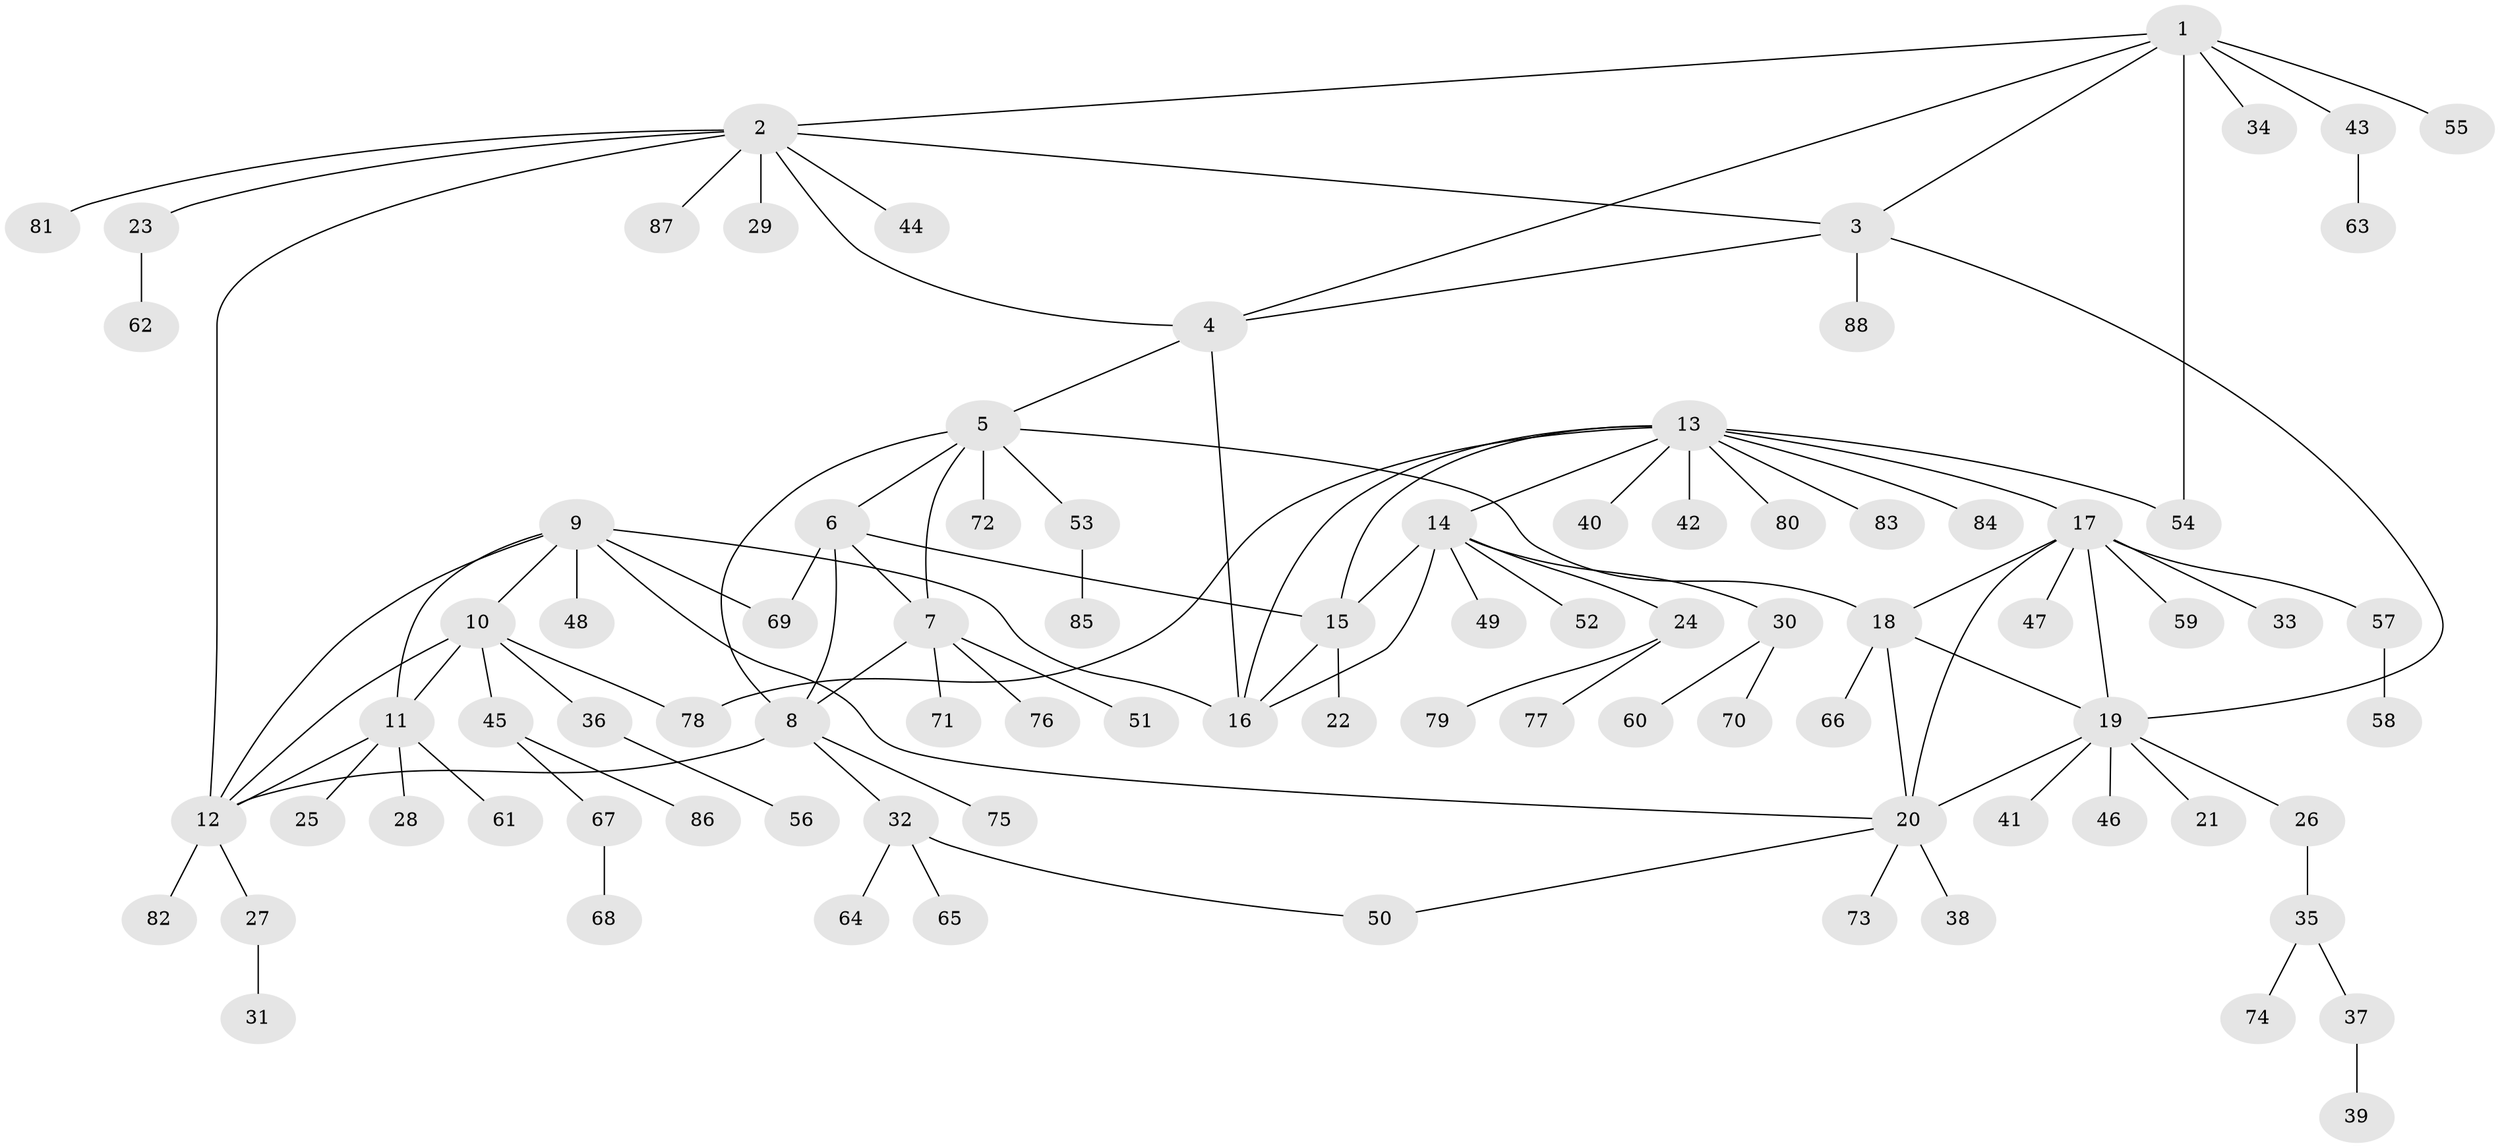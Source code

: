 // coarse degree distribution, {5: 0.25, 4: 0.14285714285714285, 7: 0.07142857142857142, 1: 0.39285714285714285, 6: 0.03571428571428571, 2: 0.10714285714285714}
// Generated by graph-tools (version 1.1) at 2025/52/03/04/25 22:52:25]
// undirected, 88 vertices, 112 edges
graph export_dot {
  node [color=gray90,style=filled];
  1;
  2;
  3;
  4;
  5;
  6;
  7;
  8;
  9;
  10;
  11;
  12;
  13;
  14;
  15;
  16;
  17;
  18;
  19;
  20;
  21;
  22;
  23;
  24;
  25;
  26;
  27;
  28;
  29;
  30;
  31;
  32;
  33;
  34;
  35;
  36;
  37;
  38;
  39;
  40;
  41;
  42;
  43;
  44;
  45;
  46;
  47;
  48;
  49;
  50;
  51;
  52;
  53;
  54;
  55;
  56;
  57;
  58;
  59;
  60;
  61;
  62;
  63;
  64;
  65;
  66;
  67;
  68;
  69;
  70;
  71;
  72;
  73;
  74;
  75;
  76;
  77;
  78;
  79;
  80;
  81;
  82;
  83;
  84;
  85;
  86;
  87;
  88;
  1 -- 2;
  1 -- 3;
  1 -- 4;
  1 -- 34;
  1 -- 43;
  1 -- 54;
  1 -- 55;
  2 -- 3;
  2 -- 4;
  2 -- 12;
  2 -- 23;
  2 -- 29;
  2 -- 44;
  2 -- 81;
  2 -- 87;
  3 -- 4;
  3 -- 19;
  3 -- 88;
  4 -- 5;
  4 -- 16;
  5 -- 6;
  5 -- 7;
  5 -- 8;
  5 -- 18;
  5 -- 53;
  5 -- 72;
  6 -- 7;
  6 -- 8;
  6 -- 15;
  6 -- 69;
  7 -- 8;
  7 -- 51;
  7 -- 71;
  7 -- 76;
  8 -- 12;
  8 -- 32;
  8 -- 75;
  9 -- 10;
  9 -- 11;
  9 -- 12;
  9 -- 16;
  9 -- 20;
  9 -- 48;
  9 -- 69;
  10 -- 11;
  10 -- 12;
  10 -- 36;
  10 -- 45;
  10 -- 78;
  11 -- 12;
  11 -- 25;
  11 -- 28;
  11 -- 61;
  12 -- 27;
  12 -- 82;
  13 -- 14;
  13 -- 15;
  13 -- 16;
  13 -- 17;
  13 -- 40;
  13 -- 42;
  13 -- 54;
  13 -- 78;
  13 -- 80;
  13 -- 83;
  13 -- 84;
  14 -- 15;
  14 -- 16;
  14 -- 24;
  14 -- 30;
  14 -- 49;
  14 -- 52;
  15 -- 16;
  15 -- 22;
  17 -- 18;
  17 -- 19;
  17 -- 20;
  17 -- 33;
  17 -- 47;
  17 -- 57;
  17 -- 59;
  18 -- 19;
  18 -- 20;
  18 -- 66;
  19 -- 20;
  19 -- 21;
  19 -- 26;
  19 -- 41;
  19 -- 46;
  20 -- 38;
  20 -- 50;
  20 -- 73;
  23 -- 62;
  24 -- 77;
  24 -- 79;
  26 -- 35;
  27 -- 31;
  30 -- 60;
  30 -- 70;
  32 -- 50;
  32 -- 64;
  32 -- 65;
  35 -- 37;
  35 -- 74;
  36 -- 56;
  37 -- 39;
  43 -- 63;
  45 -- 67;
  45 -- 86;
  53 -- 85;
  57 -- 58;
  67 -- 68;
}
